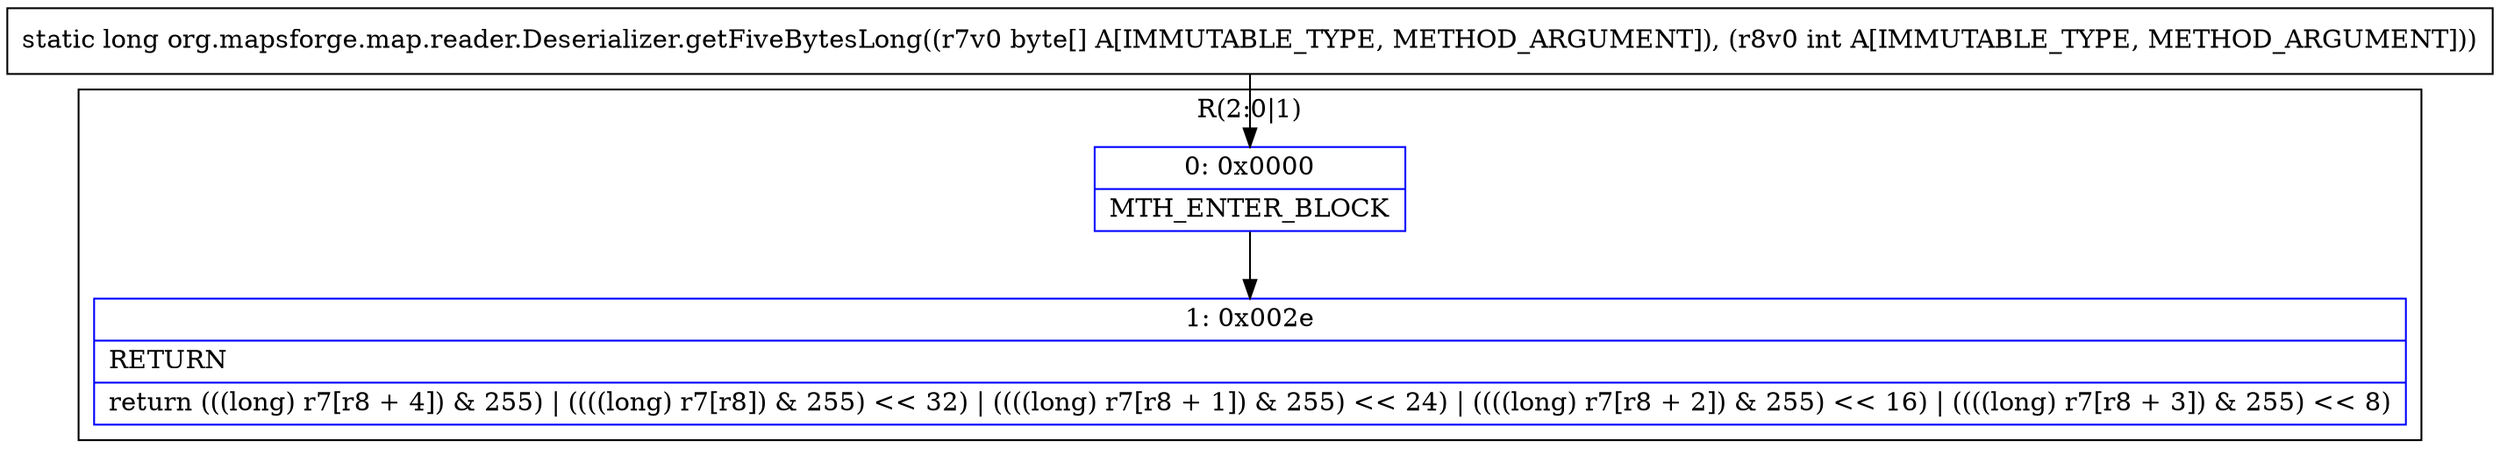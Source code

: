 digraph "CFG fororg.mapsforge.map.reader.Deserializer.getFiveBytesLong([BI)J" {
subgraph cluster_Region_1453795525 {
label = "R(2:0|1)";
node [shape=record,color=blue];
Node_0 [shape=record,label="{0\:\ 0x0000|MTH_ENTER_BLOCK\l}"];
Node_1 [shape=record,label="{1\:\ 0x002e|RETURN\l|return (((long) r7[r8 + 4]) & 255) \| ((((long) r7[r8]) & 255) \<\< 32) \| ((((long) r7[r8 + 1]) & 255) \<\< 24) \| ((((long) r7[r8 + 2]) & 255) \<\< 16) \| ((((long) r7[r8 + 3]) & 255) \<\< 8)\l}"];
}
MethodNode[shape=record,label="{static long org.mapsforge.map.reader.Deserializer.getFiveBytesLong((r7v0 byte[] A[IMMUTABLE_TYPE, METHOD_ARGUMENT]), (r8v0 int A[IMMUTABLE_TYPE, METHOD_ARGUMENT])) }"];
MethodNode -> Node_0;
Node_0 -> Node_1;
}

